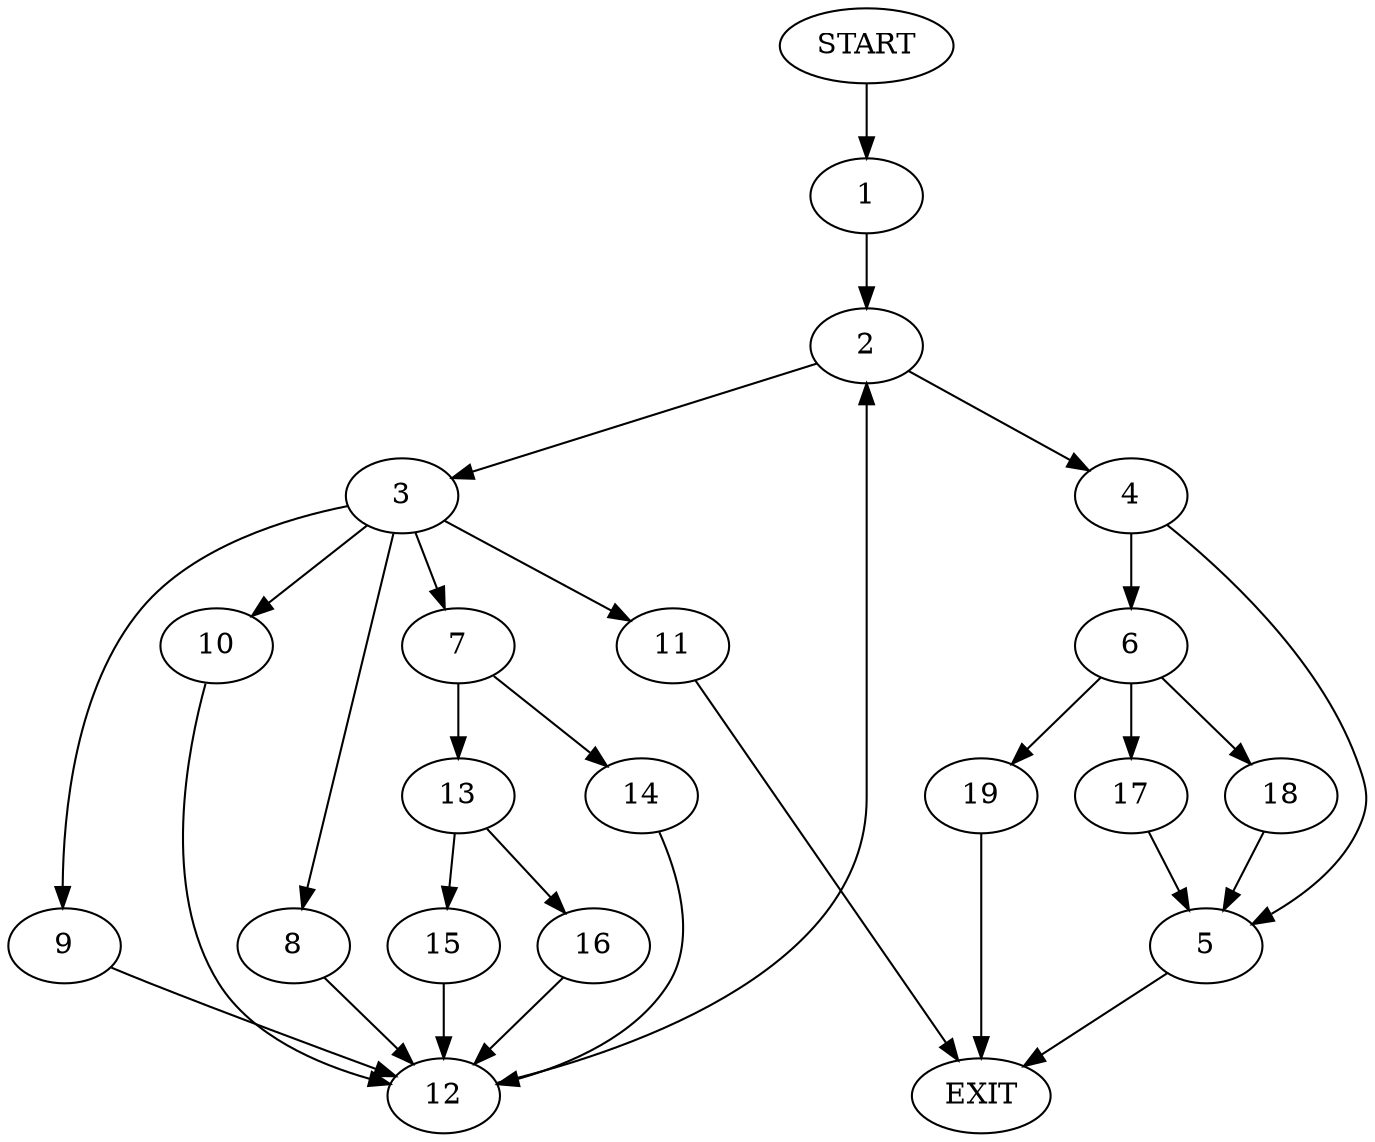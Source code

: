 digraph {
0 [label="START"]
20 [label="EXIT"]
0 -> 1
1 -> 2
2 -> 3
2 -> 4
4 -> 5
4 -> 6
3 -> 7
3 -> 8
3 -> 9
3 -> 10
3 -> 11
9 -> 12
7 -> 13
7 -> 14
8 -> 12
10 -> 12
11 -> 20
14 -> 12
13 -> 15
13 -> 16
15 -> 12
16 -> 12
12 -> 2
5 -> 20
6 -> 17
6 -> 18
6 -> 19
18 -> 5
19 -> 20
17 -> 5
}
